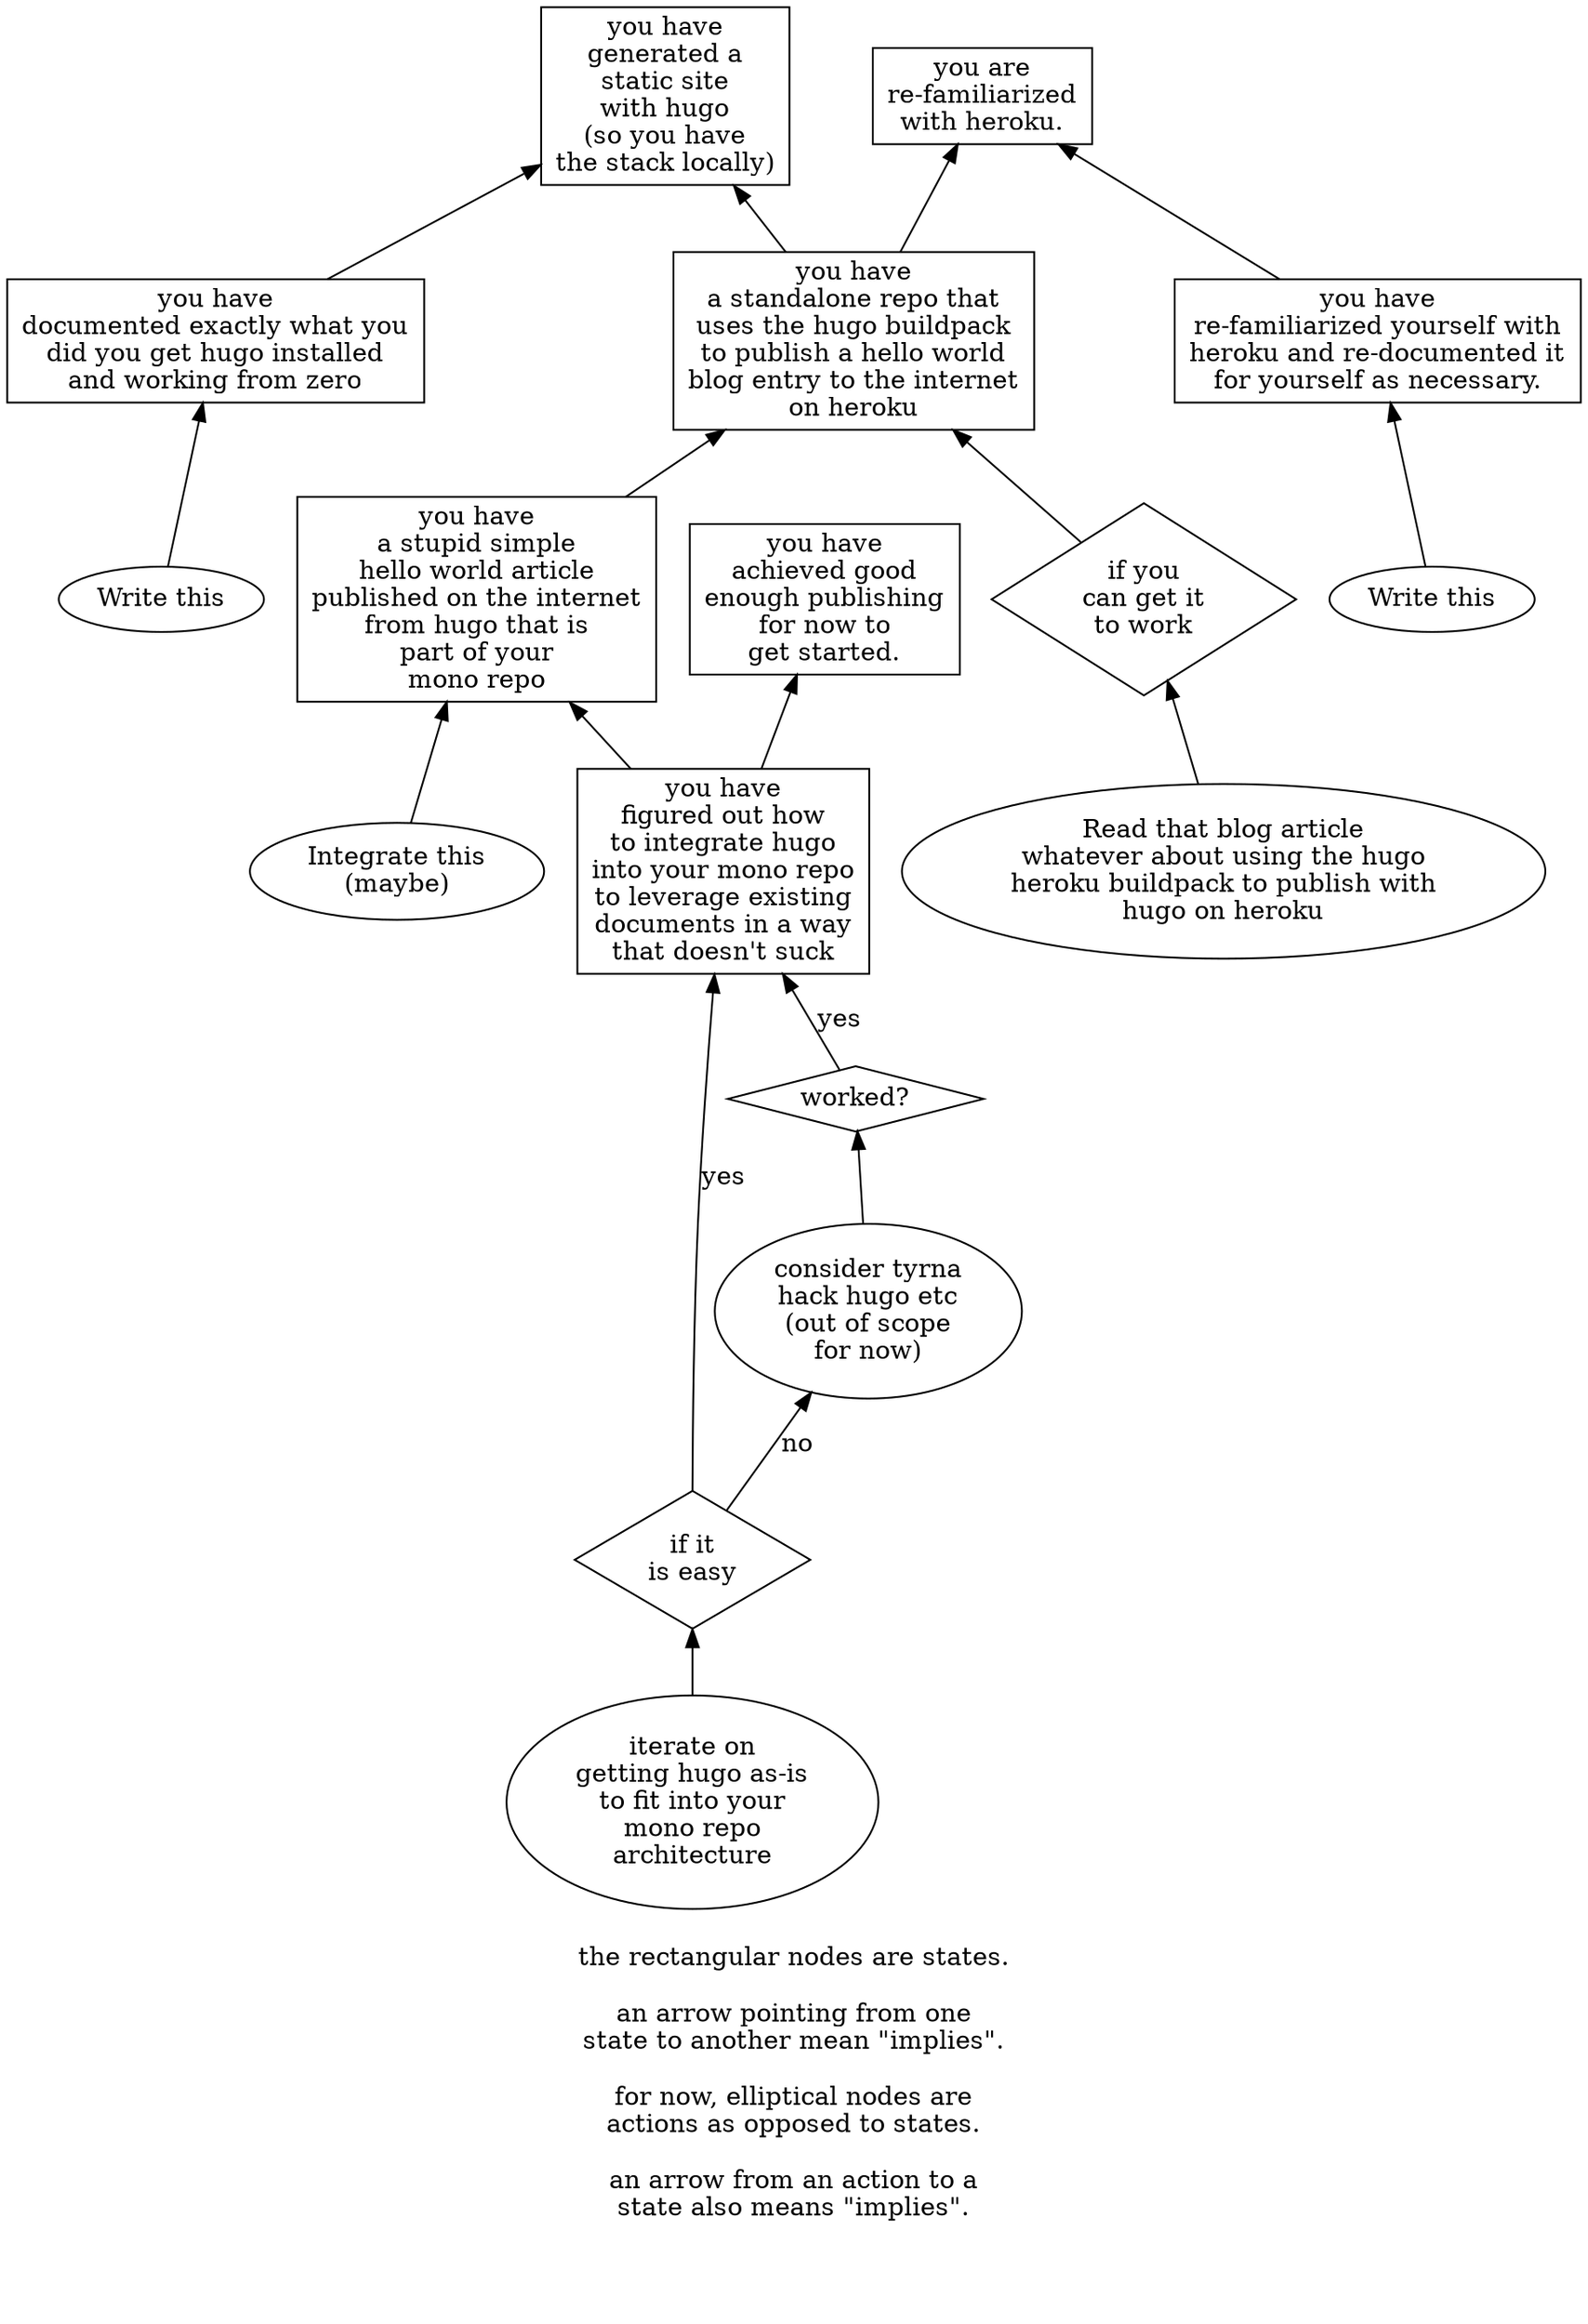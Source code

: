 digraph {

rankdir=BT

01[shape=rect label="you are
re-familiarized
with heroku."]


02[shape=rect label="you have
generated a
static site
with hugo
(so you have
the stack locally)"]


03[shape=rect label="you have
achieved good
enough publishing
for now to
get started."]


04[shape=rect label="you have
a stupid simple
hello world article
published on the internet
from hugo that is
part of your
mono repo"]
04->06


a04[label="Integrate this
(maybe)"]
a04->04


05[shape=rect label="you have
figured out how
to integrate hugo
into your mono repo
to leverage existing
documents in a way
that doesn't suck"]
05->04
05->03


d05[shape=diamond label="if it
is easy"]
d05->05[label=yes]
d05->a05B[label=no]


a05[label="iterate on
getting hugo as-is
to fit into your
mono repo
architecture"]
a05->d05


a05B[label="consider tyrna
hack hugo etc
(out of scope
for now)"]
a05B->d05B


d05B[shape=diamond label="worked?"]
d05B->05[label=yes]


06[shape=rect label="you have
a standalone repo that
uses the hugo buildpack
to publish a hello world
blog entry to the internet
on heroku"]
06->01
06->02


d06[shape=diamond label="if you
can get it
to work"]
d06->06


a06[label="Read that blog article
whatever about using the hugo
heroku buildpack to publish with
hugo on heroku
"]
a06->d06


07[shape=rect label="you have
re-familiarized yourself with
heroku and re-documented it
for yourself as necessary."]
07->01


a07[label="Write this"]
a07->07


08[shape=rect label="you have
documented exactly what you
did you get hugo installed
and working from zero"]
08->02


a08[label="Write this"]
a08->08


label="
the rectangular nodes are states.

an arrow pointing from one
state to another mean \"implies\".

for now, elliptical nodes are
actions as opposed to states.

an arrow from an action to a
state also means \"implies\".



"
}
/*
  - #born.
*/
